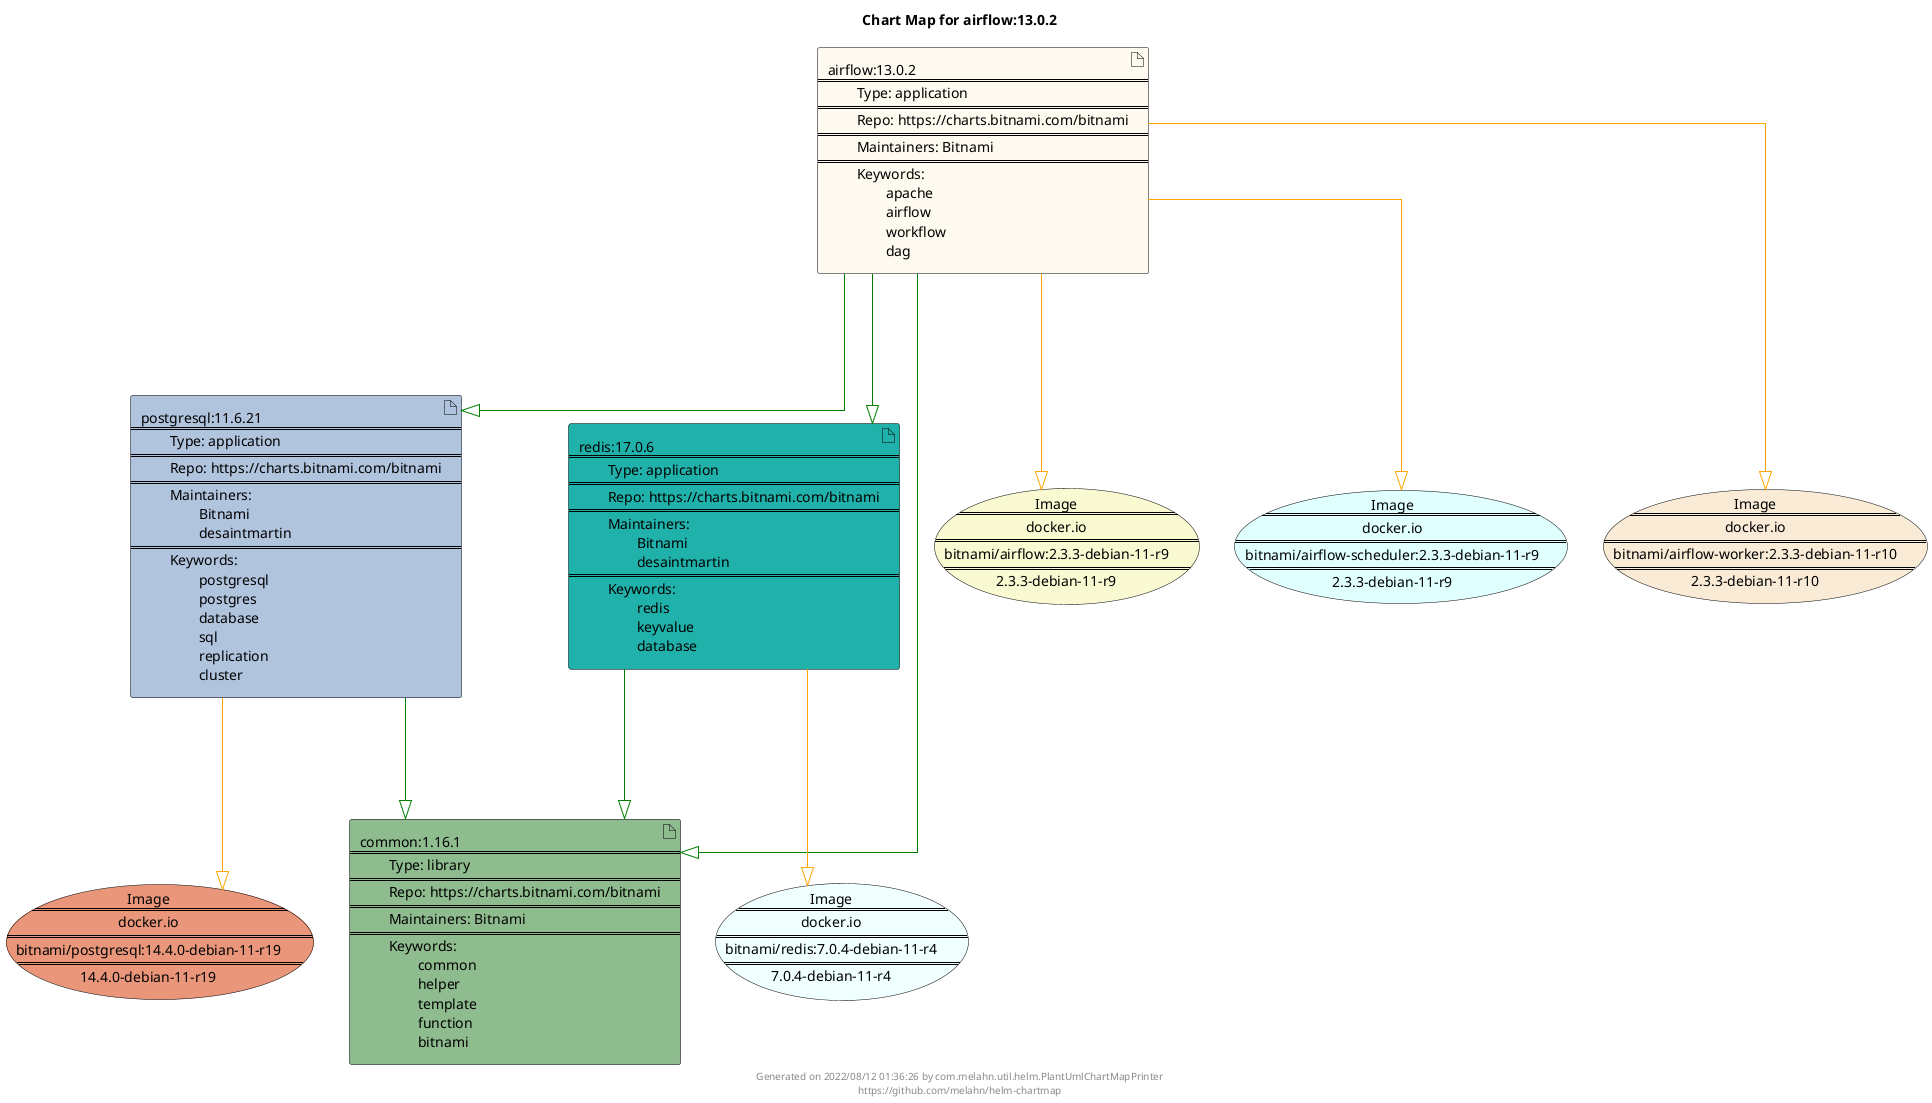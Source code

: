 @startuml
skinparam linetype ortho
skinparam backgroundColor white
skinparam usecaseBorderColor black
skinparam usecaseArrowColor LightSlateGray
skinparam artifactBorderColor black
skinparam artifactArrowColor LightSlateGray

title Chart Map for airflow:13.0.2

'There are 4 referenced Helm Charts
artifact "common:1.16.1\n====\n\tType: library\n====\n\tRepo: https://charts.bitnami.com/bitnami\n====\n\tMaintainers: Bitnami\n====\n\tKeywords: \n\t\tcommon\n\t\thelper\n\t\ttemplate\n\t\tfunction\n\t\tbitnami" as common_1_16_1 #DarkSeaGreen
artifact "airflow:13.0.2\n====\n\tType: application\n====\n\tRepo: https://charts.bitnami.com/bitnami\n====\n\tMaintainers: Bitnami\n====\n\tKeywords: \n\t\tapache\n\t\tairflow\n\t\tworkflow\n\t\tdag" as airflow_13_0_2 #FloralWhite
artifact "postgresql:11.6.21\n====\n\tType: application\n====\n\tRepo: https://charts.bitnami.com/bitnami\n====\n\tMaintainers: \n\t\tBitnami\n\t\tdesaintmartin\n====\n\tKeywords: \n\t\tpostgresql\n\t\tpostgres\n\t\tdatabase\n\t\tsql\n\t\treplication\n\t\tcluster" as postgresql_11_6_21 #LightSteelBlue
artifact "redis:17.0.6\n====\n\tType: application\n====\n\tRepo: https://charts.bitnami.com/bitnami\n====\n\tMaintainers: \n\t\tBitnami\n\t\tdesaintmartin\n====\n\tKeywords: \n\t\tredis\n\t\tkeyvalue\n\t\tdatabase" as redis_17_0_6 #LightSeaGreen

'There are 5 referenced Docker Images
usecase "Image\n====\ndocker.io\n====\nbitnami/airflow:2.3.3-debian-11-r9\n====\n2.3.3-debian-11-r9" as docker_io_bitnami_airflow_2_3_3_debian_11_r9 #LightGoldenRodYellow
usecase "Image\n====\ndocker.io\n====\nbitnami/redis:7.0.4-debian-11-r4\n====\n7.0.4-debian-11-r4" as docker_io_bitnami_redis_7_0_4_debian_11_r4 #Azure
usecase "Image\n====\ndocker.io\n====\nbitnami/airflow-scheduler:2.3.3-debian-11-r9\n====\n2.3.3-debian-11-r9" as docker_io_bitnami_airflow_scheduler_2_3_3_debian_11_r9 #LightCyan
usecase "Image\n====\ndocker.io\n====\nbitnami/postgresql:14.4.0-debian-11-r19\n====\n14.4.0-debian-11-r19" as docker_io_bitnami_postgresql_14_4_0_debian_11_r19 #DarkSalmon
usecase "Image\n====\ndocker.io\n====\nbitnami/airflow-worker:2.3.3-debian-11-r10\n====\n2.3.3-debian-11-r10" as docker_io_bitnami_airflow_worker_2_3_3_debian_11_r10 #AntiqueWhite

'Chart Dependencies
airflow_13_0_2--[#green]-|>redis_17_0_6
redis_17_0_6--[#green]-|>common_1_16_1
airflow_13_0_2--[#green]-|>postgresql_11_6_21
postgresql_11_6_21--[#green]-|>common_1_16_1
airflow_13_0_2--[#green]-|>common_1_16_1
airflow_13_0_2--[#orange]-|>docker_io_bitnami_airflow_worker_2_3_3_debian_11_r10
airflow_13_0_2--[#orange]-|>docker_io_bitnami_airflow_scheduler_2_3_3_debian_11_r9
airflow_13_0_2--[#orange]-|>docker_io_bitnami_airflow_2_3_3_debian_11_r9
postgresql_11_6_21--[#orange]-|>docker_io_bitnami_postgresql_14_4_0_debian_11_r19
redis_17_0_6--[#orange]-|>docker_io_bitnami_redis_7_0_4_debian_11_r4

center footer Generated on 2022/08/12 01:36:26 by com.melahn.util.helm.PlantUmlChartMapPrinter\nhttps://github.com/melahn/helm-chartmap
@enduml
